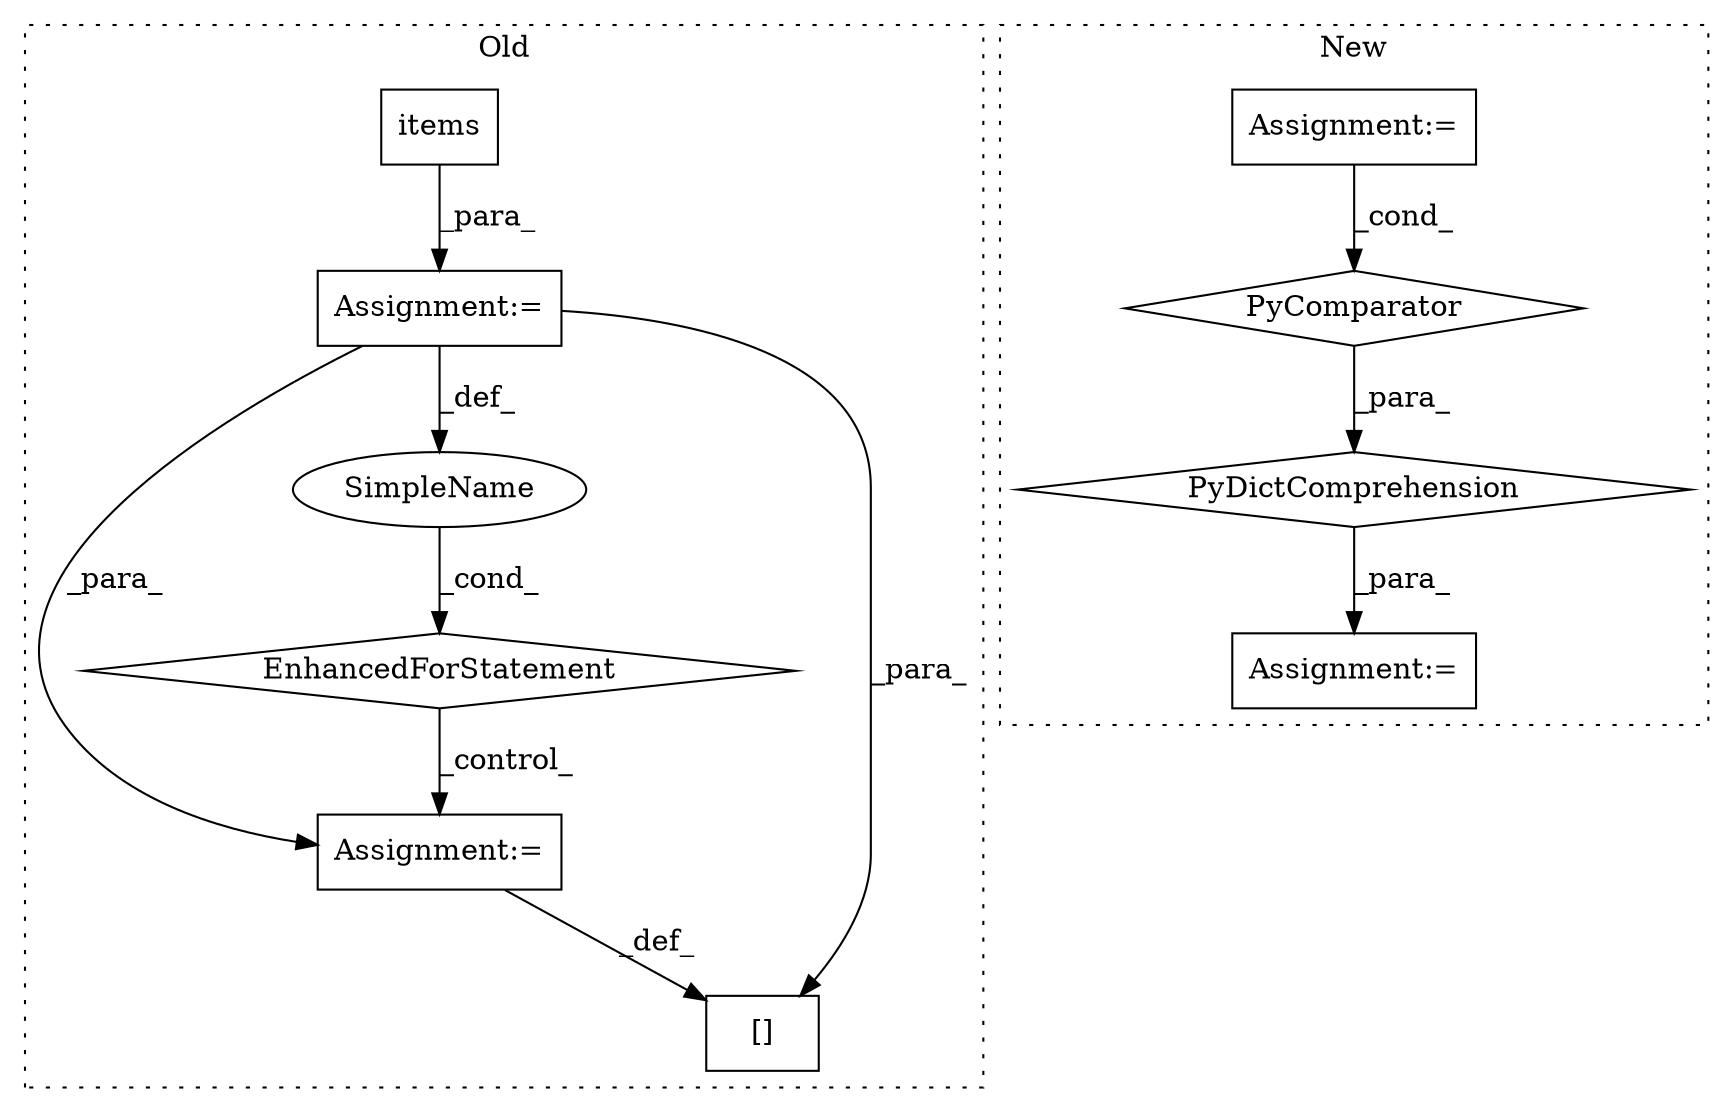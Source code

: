 digraph G {
subgraph cluster0 {
1 [label="items" a="32" s="5091" l="7" shape="box"];
5 [label="Assignment:=" a="7" s="4998,5098" l="68,2" shape="box"];
7 [label="EnhancedForStatement" a="70" s="4998,5098" l="68,2" shape="diamond"];
8 [label="Assignment:=" a="7" s="5243" l="1" shape="box"];
9 [label="[]" a="2" s="5481,5500" l="13,1" shape="box"];
10 [label="SimpleName" a="42" s="5070" l="11" shape="ellipse"];
label = "Old";
style="dotted";
}
subgraph cluster1 {
2 [label="PyDictComprehension" a="110" s="4782" l="109" shape="diamond"];
3 [label="PyComparator" a="113" s="4858" l="25" shape="diamond"];
4 [label="Assignment:=" a="7" s="4858" l="25" shape="box"];
6 [label="Assignment:=" a="7" s="4770" l="12" shape="box"];
label = "New";
style="dotted";
}
1 -> 5 [label="_para_"];
2 -> 6 [label="_para_"];
3 -> 2 [label="_para_"];
4 -> 3 [label="_cond_"];
5 -> 8 [label="_para_"];
5 -> 10 [label="_def_"];
5 -> 9 [label="_para_"];
7 -> 8 [label="_control_"];
8 -> 9 [label="_def_"];
10 -> 7 [label="_cond_"];
}